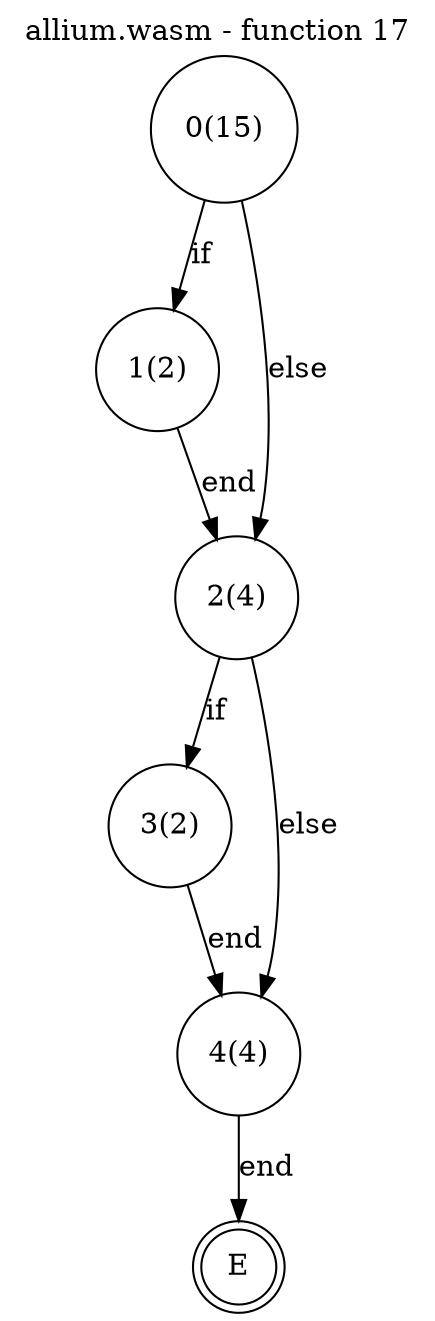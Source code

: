 digraph finite_state_machine {
    label = "allium.wasm - function 17"
    labelloc =  t
    labelfontsize = 16
    labelfontcolor = black
    labelfontname = "Helvetica"
    node [shape = doublecircle]; E ;
node [shape=circle, fontcolor=black, style="", label="0(15)"]0
node [shape=circle, fontcolor=black, style="", label="1(2)"]1
node [shape=circle, fontcolor=black, style="", label="2(4)"]2
node [shape=circle, fontcolor=black, style="", label="3(2)"]3
node [shape=circle, fontcolor=black, style="", label="4(4)"]4
node [shape=circle, fontcolor=black, style="", label="E"]E
    0 -> 1[label="if"];
    0 -> 2[label="else"];
    1 -> 2[label="end"];
    2 -> 3[label="if"];
    2 -> 4[label="else"];
    3 -> 4[label="end"];
    4 -> E[label="end"];
}
